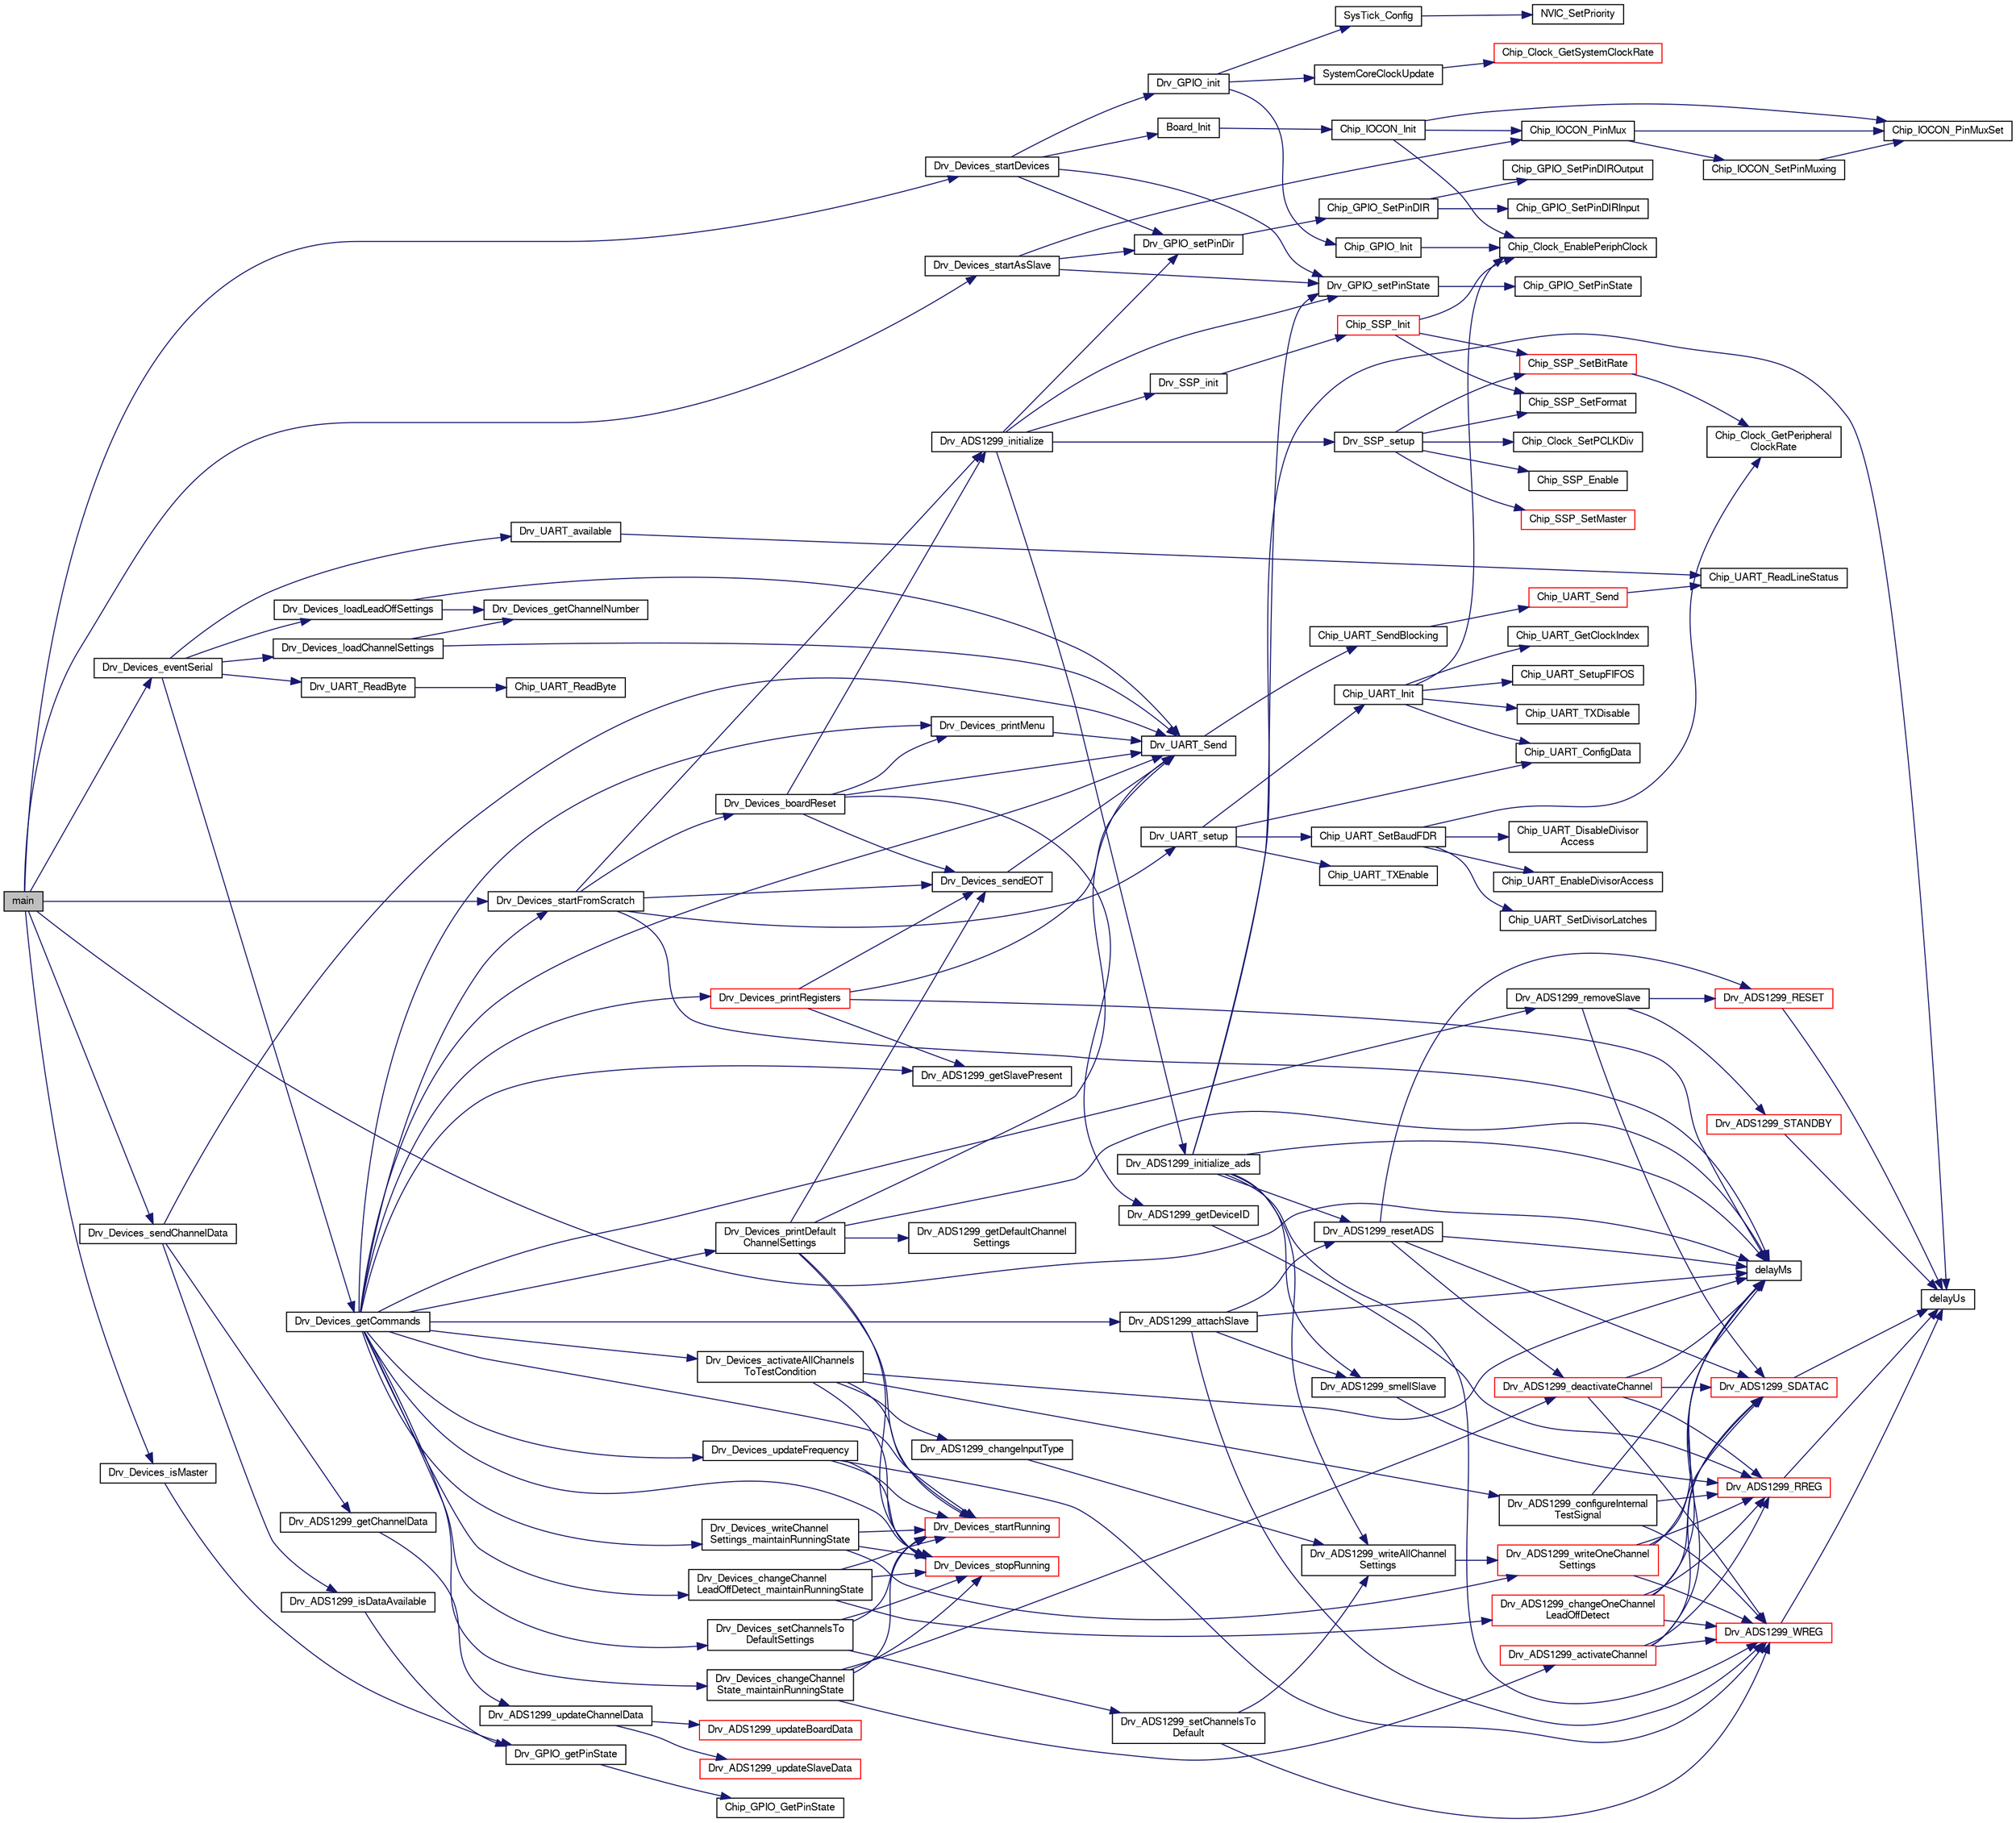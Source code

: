 digraph "main"
{
  edge [fontname="FreeSans",fontsize="10",labelfontname="FreeSans",labelfontsize="10"];
  node [fontname="FreeSans",fontsize="10",shape=record];
  rankdir="LR";
  Node1 [label="main",height=0.2,width=0.4,color="black", fillcolor="grey75", style="filled", fontcolor="black"];
  Node1 -> Node2 [color="midnightblue",fontsize="10",style="solid"];
  Node2 [label="Drv_Devices_startDevices",height=0.2,width=0.4,color="black", fillcolor="white", style="filled",URL="$group__Devices__Library.html#ga752ca1b164444c691ffe54ed89d848c8",tooltip="Call init and start functions of the different peripherals of the uC. "];
  Node2 -> Node3 [color="midnightblue",fontsize="10",style="solid"];
  Node3 [label="Board_Init",height=0.2,width=0.4,color="black", fillcolor="white", style="filled",URL="$group__BOARD__COMMON__API.html#gae8d2d761b984f48c3dbb27dd32a8c119",tooltip="Set up and initialize all required blocks and functions related to the board hardware. "];
  Node3 -> Node4 [color="midnightblue",fontsize="10",style="solid"];
  Node4 [label="Chip_IOCON_Init",height=0.2,width=0.4,color="black", fillcolor="white", style="filled",URL="$group__IOCON__17XX__40XX.html#ga40283d81f5ad91ba8b47647059721c9d",tooltip="Initialize the IOCON peripheral. "];
  Node4 -> Node5 [color="midnightblue",fontsize="10",style="solid"];
  Node5 [label="Chip_Clock_EnablePeriphClock",height=0.2,width=0.4,color="black", fillcolor="white", style="filled",URL="$group__CLOCK__17XX__40XX.html#gac63024a1f928ba359c4f4cac7e48fe39",tooltip="Enables power and clocking for a peripheral. "];
  Node4 -> Node6 [color="midnightblue",fontsize="10",style="solid"];
  Node6 [label="Chip_IOCON_PinMuxSet",height=0.2,width=0.4,color="black", fillcolor="white", style="filled",URL="$group__IOCON__17XX__40XX.html#ga5db68254cabb0d4cd4558d81557b77e4",tooltip="Sets I/O Control pin mux. "];
  Node4 -> Node7 [color="midnightblue",fontsize="10",style="solid"];
  Node7 [label="Chip_IOCON_PinMux",height=0.2,width=0.4,color="black", fillcolor="white", style="filled",URL="$group__IOCON__17XX__40XX.html#gaa2f90b2873cda51e67b3a67d6cc92617",tooltip="Setup pin modes and function. "];
  Node7 -> Node6 [color="midnightblue",fontsize="10",style="solid"];
  Node7 -> Node8 [color="midnightblue",fontsize="10",style="solid"];
  Node8 [label="Chip_IOCON_SetPinMuxing",height=0.2,width=0.4,color="black", fillcolor="white", style="filled",URL="$group__IOCON__17XX__40XX.html#gad97c96e401016cf296e6d20454f1c522",tooltip="Set all I/O Control pin muxing. "];
  Node8 -> Node6 [color="midnightblue",fontsize="10",style="solid"];
  Node2 -> Node9 [color="midnightblue",fontsize="10",style="solid"];
  Node9 [label="Drv_GPIO_init",height=0.2,width=0.4,color="black", fillcolor="white", style="filled",URL="$group__GPIO__Library.html#ga9be5db131ab65deac64ba3f32adc3e0a",tooltip="Initialize GPIO port. "];
  Node9 -> Node10 [color="midnightblue",fontsize="10",style="solid"];
  Node10 [label="Chip_GPIO_Init",height=0.2,width=0.4,color="black", fillcolor="white", style="filled",URL="$group__GPIO__17XX__40XX.html#gaeaca39372c8ff9f288243a20dd2259ce",tooltip="Initialize GPIO block. "];
  Node10 -> Node5 [color="midnightblue",fontsize="10",style="solid"];
  Node9 -> Node11 [color="midnightblue",fontsize="10",style="solid"];
  Node11 [label="SystemCoreClockUpdate",height=0.2,width=0.4,color="black", fillcolor="white", style="filled",URL="$group__SUPPORT__17XX__40XX__FUNC.html#gae0c36a9591fe6e9c45ecb21a794f0f0f",tooltip="Update system core clock rate, should be called if the system has a clock rate change. "];
  Node11 -> Node12 [color="midnightblue",fontsize="10",style="solid"];
  Node12 [label="Chip_Clock_GetSystemClockRate",height=0.2,width=0.4,color="red", fillcolor="white", style="filled",URL="$group__CLOCK__17XX__40XX.html#gaf3dd97239f9db511dbc71c531132cc08",tooltip="Return system clock rate. "];
  Node9 -> Node13 [color="midnightblue",fontsize="10",style="solid"];
  Node13 [label="SysTick_Config",height=0.2,width=0.4,color="black", fillcolor="white", style="filled",URL="$group__CMSIS__Core__SysTickFunctions.html#gae4e8f0238527c69f522029b93c8e5b78",tooltip="System Tick Configuration. "];
  Node13 -> Node14 [color="midnightblue",fontsize="10",style="solid"];
  Node14 [label="NVIC_SetPriority",height=0.2,width=0.4,color="black", fillcolor="white", style="filled",URL="$group__CMSIS__Core__NVICFunctions.html#ga2305cbd44aaad792e3a4e538bdaf14f9",tooltip="Set Interrupt Priority. "];
  Node2 -> Node15 [color="midnightblue",fontsize="10",style="solid"];
  Node15 [label="Drv_GPIO_setPinDir",height=0.2,width=0.4,color="black", fillcolor="white", style="filled",URL="$group__GPIO__Library.html#gab513ddd38bb6f89dfa844fd7ab6c48dd",tooltip="Set GPIO direction for a single GPIO pin. "];
  Node15 -> Node16 [color="midnightblue",fontsize="10",style="solid"];
  Node16 [label="Chip_GPIO_SetPinDIR",height=0.2,width=0.4,color="black", fillcolor="white", style="filled",URL="$group__GPIO__17XX__40XX.html#gac384ba462a45291528e95945c3273772",tooltip="Set GPIO direction for a single GPIO pin. "];
  Node16 -> Node17 [color="midnightblue",fontsize="10",style="solid"];
  Node17 [label="Chip_GPIO_SetPinDIROutput",height=0.2,width=0.4,color="black", fillcolor="white", style="filled",URL="$group__GPIO__17XX__40XX.html#gadd0450341df62f7e13ee57cd249fe2a2",tooltip="Set GPIO direction for a single GPIO pin to an output. "];
  Node16 -> Node18 [color="midnightblue",fontsize="10",style="solid"];
  Node18 [label="Chip_GPIO_SetPinDIRInput",height=0.2,width=0.4,color="black", fillcolor="white", style="filled",URL="$group__GPIO__17XX__40XX.html#ga0c20af0c6b9cee61714643bef6614485",tooltip="Set GPIO direction for a single GPIO pin to an input. "];
  Node2 -> Node19 [color="midnightblue",fontsize="10",style="solid"];
  Node19 [label="Drv_GPIO_setPinState",height=0.2,width=0.4,color="black", fillcolor="white", style="filled",URL="$group__GPIO__Library.html#gaa0fc19aa74a1bf75817ba137e78f7a0a",tooltip="Set a GPIO pin state. "];
  Node19 -> Node20 [color="midnightblue",fontsize="10",style="solid"];
  Node20 [label="Chip_GPIO_SetPinState",height=0.2,width=0.4,color="black", fillcolor="white", style="filled",URL="$group__GPIO__17XX__40XX.html#ga2d8db9f0a52f061d64e8cada713ae03e",tooltip="Set a GPIO pin state. "];
  Node1 -> Node21 [color="midnightblue",fontsize="10",style="solid"];
  Node21 [label="Drv_Devices_isMaster",height=0.2,width=0.4,color="black", fillcolor="white", style="filled",URL="$group__Devices__Library.html#ga92e403bbfcda965385b78ce10bbea47a",tooltip="Determines if the board is Master or Slave and set a flag. "];
  Node21 -> Node22 [color="midnightblue",fontsize="10",style="solid"];
  Node22 [label="Drv_GPIO_getPinState",height=0.2,width=0.4,color="black", fillcolor="white", style="filled",URL="$group__GPIO__Library.html#ga3979c4c389440c603c44afef9b25c6c6",tooltip="Get a GPIO pin state. "];
  Node22 -> Node23 [color="midnightblue",fontsize="10",style="solid"];
  Node23 [label="Chip_GPIO_GetPinState",height=0.2,width=0.4,color="black", fillcolor="white", style="filled",URL="$group__GPIO__17XX__40XX.html#ga9f0e35190f01c706564a88f1f88cf716",tooltip="Get a GPIO pin state via the GPIO byte register. "];
  Node1 -> Node24 [color="midnightblue",fontsize="10",style="solid"];
  Node24 [label="delayMs",height=0.2,width=0.4,color="black", fillcolor="white", style="filled",URL="$group__Devices__Library.html#gadde208bf0ea8bb35d8606d3859219a40",tooltip="Delay in milliseconds. "];
  Node1 -> Node25 [color="midnightblue",fontsize="10",style="solid"];
  Node25 [label="Drv_Devices_startFromScratch",height=0.2,width=0.4,color="black", fillcolor="white", style="filled",URL="$group__Devices__Library.html#ga43e0b770fd7ccd57b3f0d5ddf0eda4be",tooltip="Start the system from scratch, send initial message and get the board ready to get commands..."];
  Node25 -> Node26 [color="midnightblue",fontsize="10",style="solid"];
  Node26 [label="Drv_UART_setup",height=0.2,width=0.4,color="black", fillcolor="white", style="filled",URL="$group__UART__Library.html#ga8026f78d22425b39818431d299d638a3",tooltip="UART initial setup and initialization. "];
  Node26 -> Node27 [color="midnightblue",fontsize="10",style="solid"];
  Node27 [label="Chip_UART_Init",height=0.2,width=0.4,color="black", fillcolor="white", style="filled",URL="$group__UART__17XX__40XX.html#gaf024084be4068e407aab7c30e105f7af",tooltip="Initializes the pUART peripheral. "];
  Node27 -> Node5 [color="midnightblue",fontsize="10",style="solid"];
  Node27 -> Node28 [color="midnightblue",fontsize="10",style="solid"];
  Node28 [label="Chip_UART_GetClockIndex",height=0.2,width=0.4,color="black", fillcolor="white", style="filled",URL="$uart__17xx__40xx_8c.html#a4b6a78420b27ce599f016a640a85f692"];
  Node27 -> Node29 [color="midnightblue",fontsize="10",style="solid"];
  Node29 [label="Chip_UART_SetupFIFOS",height=0.2,width=0.4,color="black", fillcolor="white", style="filled",URL="$group__UART__17XX__40XX.html#gac1a9d00d4f324e319e1486138b097874",tooltip="Setup the UART FIFOs. "];
  Node27 -> Node30 [color="midnightblue",fontsize="10",style="solid"];
  Node30 [label="Chip_UART_TXDisable",height=0.2,width=0.4,color="black", fillcolor="white", style="filled",URL="$group__UART__17XX__40XX.html#ga96589453d52bc5e208ffbeced9a49dab",tooltip="Disable transmission on UART TxD pin. "];
  Node27 -> Node31 [color="midnightblue",fontsize="10",style="solid"];
  Node31 [label="Chip_UART_ConfigData",height=0.2,width=0.4,color="black", fillcolor="white", style="filled",URL="$group__UART__17XX__40XX.html#ga26626229fe35e820bf2daf6a87c43155",tooltip="Configure data width, parity and stop bits. "];
  Node26 -> Node32 [color="midnightblue",fontsize="10",style="solid"];
  Node32 [label="Chip_UART_SetBaudFDR",height=0.2,width=0.4,color="black", fillcolor="white", style="filled",URL="$group__UART__17XX__40XX.html#gad22ce7fc8360c02aab39b2dd586088fd",tooltip="Sets best dividers to get a target bit rate (with fractional divider) "];
  Node32 -> Node33 [color="midnightblue",fontsize="10",style="solid"];
  Node33 [label="Chip_Clock_GetPeripheral\lClockRate",height=0.2,width=0.4,color="black", fillcolor="white", style="filled",URL="$group__CLOCK__17XX__40XX.html#ga9c2bc86c857119426aa6a724c12a6f42",tooltip="Returns clock rate for a peripheral (from peripheral clock) "];
  Node32 -> Node34 [color="midnightblue",fontsize="10",style="solid"];
  Node34 [label="Chip_UART_EnableDivisorAccess",height=0.2,width=0.4,color="black", fillcolor="white", style="filled",URL="$group__UART__17XX__40XX.html#ga7a8e9260541ab5cacefcacbd94725d52",tooltip="Enable access to Divisor Latches. "];
  Node32 -> Node35 [color="midnightblue",fontsize="10",style="solid"];
  Node35 [label="Chip_UART_SetDivisorLatches",height=0.2,width=0.4,color="black", fillcolor="white", style="filled",URL="$group__UART__17XX__40XX.html#ga267fa73ca52d35a7f60f849727c3d2b6",tooltip="Set LSB and MSB divisor latch registers. "];
  Node32 -> Node36 [color="midnightblue",fontsize="10",style="solid"];
  Node36 [label="Chip_UART_DisableDivisor\lAccess",height=0.2,width=0.4,color="black", fillcolor="white", style="filled",URL="$group__UART__17XX__40XX.html#ga81a3df6028c4b08dba38e4f6330d41d7",tooltip="Disable access to Divisor Latches. "];
  Node26 -> Node31 [color="midnightblue",fontsize="10",style="solid"];
  Node26 -> Node37 [color="midnightblue",fontsize="10",style="solid"];
  Node37 [label="Chip_UART_TXEnable",height=0.2,width=0.4,color="black", fillcolor="white", style="filled",URL="$group__UART__17XX__40XX.html#gafe3fef953086848a51b8ec148c9fff2a",tooltip="Enable transmission on UART TxD pin. "];
  Node25 -> Node38 [color="midnightblue",fontsize="10",style="solid"];
  Node38 [label="Drv_ADS1299_initialize",height=0.2,width=0.4,color="black", fillcolor="white", style="filled",URL="$group__ADS1299__Library.html#ga3a5f7edb0cb404ffa6865a56573a0c4b",tooltip="Configure pines connected to the ADS and the ADS itself. "];
  Node38 -> Node15 [color="midnightblue",fontsize="10",style="solid"];
  Node38 -> Node19 [color="midnightblue",fontsize="10",style="solid"];
  Node38 -> Node39 [color="midnightblue",fontsize="10",style="solid"];
  Node39 [label="Drv_SSP_init",height=0.2,width=0.4,color="black", fillcolor="white", style="filled",URL="$group__SSP__Library.html#ga0c5eb23f106efe0d4b8687874954c549",tooltip="Init the SSP module. "];
  Node39 -> Node40 [color="midnightblue",fontsize="10",style="solid"];
  Node40 [label="Chip_SSP_Init",height=0.2,width=0.4,color="red", fillcolor="white", style="filled",URL="$group__SSP__17XX__40XX.html#ga66e20405561e8d3dacba65cbfe41d556",tooltip="Initialize the SSP. "];
  Node40 -> Node5 [color="midnightblue",fontsize="10",style="solid"];
  Node40 -> Node41 [color="midnightblue",fontsize="10",style="solid"];
  Node41 [label="Chip_SSP_SetFormat",height=0.2,width=0.4,color="black", fillcolor="white", style="filled",URL="$group__SSP__17XX__40XX.html#ga381ba3a6b470b2c84468b88deed8ac18",tooltip="Set up the SSP frame format. "];
  Node40 -> Node42 [color="midnightblue",fontsize="10",style="solid"];
  Node42 [label="Chip_SSP_SetBitRate",height=0.2,width=0.4,color="red", fillcolor="white", style="filled",URL="$group__SSP__17XX__40XX.html#ga373660d8ad7b28fb71209539b1e72717",tooltip="Set the clock frequency for SSP interface. "];
  Node42 -> Node33 [color="midnightblue",fontsize="10",style="solid"];
  Node38 -> Node43 [color="midnightblue",fontsize="10",style="solid"];
  Node43 [label="Drv_SSP_setup",height=0.2,width=0.4,color="black", fillcolor="white", style="filled",URL="$group__SSP__Library.html#ga0f01059c0a84ecf456f3ad9d38b9794b",tooltip="Configuration of format and data of the SSP module. "];
  Node43 -> Node41 [color="midnightblue",fontsize="10",style="solid"];
  Node43 -> Node44 [color="midnightblue",fontsize="10",style="solid"];
  Node44 [label="Chip_SSP_Enable",height=0.2,width=0.4,color="black", fillcolor="white", style="filled",URL="$group__SSP__17XX__40XX.html#gaf49b9a4689c9ae39bbd8c1ac20d31073",tooltip="Enable SSP operation. "];
  Node43 -> Node45 [color="midnightblue",fontsize="10",style="solid"];
  Node45 [label="Chip_SSP_SetMaster",height=0.2,width=0.4,color="red", fillcolor="white", style="filled",URL="$group__SSP__17XX__40XX.html#ga60e601329b0aa6afe5f355dc6e8f84bd",tooltip="Set the SSP operating modes, master or slave. "];
  Node43 -> Node46 [color="midnightblue",fontsize="10",style="solid"];
  Node46 [label="Chip_Clock_SetPCLKDiv",height=0.2,width=0.4,color="black", fillcolor="white", style="filled",URL="$group__CLOCK__17XX__40XX.html#ga847b9fe292e8d5461c02750a21d34885",tooltip="Sets a clock divider for all peripherals. "];
  Node43 -> Node42 [color="midnightblue",fontsize="10",style="solid"];
  Node38 -> Node47 [color="midnightblue",fontsize="10",style="solid"];
  Node47 [label="Drv_ADS1299_initialize_ads",height=0.2,width=0.4,color="black", fillcolor="white", style="filled",URL="$group__ADS1299__Library.html#ga7d4e3c16375e804d9275b55a5872410b",tooltip="Hard Reset ADS and power up sequence. "];
  Node47 -> Node24 [color="midnightblue",fontsize="10",style="solid"];
  Node47 -> Node19 [color="midnightblue",fontsize="10",style="solid"];
  Node47 -> Node48 [color="midnightblue",fontsize="10",style="solid"];
  Node48 [label="delayUs",height=0.2,width=0.4,color="black", fillcolor="white", style="filled",URL="$group__Devices__Library.html#ga120f8cfcae7121ef62deee0473cf19ee",tooltip="Delay in microseconds. "];
  Node47 -> Node49 [color="midnightblue",fontsize="10",style="solid"];
  Node49 [label="Drv_ADS1299_resetADS",height=0.2,width=0.4,color="black", fillcolor="white", style="filled",URL="$group__ADS1299__Library.html#gaf00abe725d1194171c9b84ab1c9aa356",tooltip="Reset all the ADS1299 settings. Stops all data acquisition. "];
  Node49 -> Node50 [color="midnightblue",fontsize="10",style="solid"];
  Node50 [label="Drv_ADS1299_RESET",height=0.2,width=0.4,color="red", fillcolor="white", style="filled",URL="$group__ADS1299__Library.html#ga33a611c58e5bd53c062d118be8a09d9e",tooltip="Set all register values to default. "];
  Node50 -> Node48 [color="midnightblue",fontsize="10",style="solid"];
  Node49 -> Node51 [color="midnightblue",fontsize="10",style="solid"];
  Node51 [label="Drv_ADS1299_SDATAC",height=0.2,width=0.4,color="red", fillcolor="white", style="filled",URL="$group__ADS1299__Library.html#ga9715d3a40b02158b668d9c82bd0af79a",tooltip="Get out of read data continuous mode. "];
  Node51 -> Node48 [color="midnightblue",fontsize="10",style="solid"];
  Node49 -> Node24 [color="midnightblue",fontsize="10",style="solid"];
  Node49 -> Node52 [color="midnightblue",fontsize="10",style="solid"];
  Node52 [label="Drv_ADS1299_deactivateChannel",height=0.2,width=0.4,color="red", fillcolor="white", style="filled",URL="$group__ADS1299__Library.html#gaf752ff51f24643ab51099720f9d69846",tooltip="De-activate specific channel N. "];
  Node52 -> Node51 [color="midnightblue",fontsize="10",style="solid"];
  Node52 -> Node24 [color="midnightblue",fontsize="10",style="solid"];
  Node52 -> Node53 [color="midnightblue",fontsize="10",style="solid"];
  Node53 [label="Drv_ADS1299_RREG",height=0.2,width=0.4,color="red", fillcolor="white", style="filled",URL="$group__ADS1299__Library.html#ga1c03d79e9a6080ed2de6916b1dd47849",tooltip="Read one ADS register. "];
  Node53 -> Node48 [color="midnightblue",fontsize="10",style="solid"];
  Node52 -> Node54 [color="midnightblue",fontsize="10",style="solid"];
  Node54 [label="Drv_ADS1299_WREG",height=0.2,width=0.4,color="red", fillcolor="white", style="filled",URL="$group__ADS1299__Library.html#gaeb3dbf8ae39e90411b32757240f61b8b",tooltip="Write one ADS register. "];
  Node54 -> Node48 [color="midnightblue",fontsize="10",style="solid"];
  Node47 -> Node54 [color="midnightblue",fontsize="10",style="solid"];
  Node47 -> Node55 [color="midnightblue",fontsize="10",style="solid"];
  Node55 [label="Drv_ADS1299_smellSlave",height=0.2,width=0.4,color="black", fillcolor="white", style="filled",URL="$group__ADS1299__Library.html#ga9d74c4bec77d3719c9334d953e2ac590",tooltip="Check if Slave Board is present. "];
  Node55 -> Node53 [color="midnightblue",fontsize="10",style="solid"];
  Node47 -> Node56 [color="midnightblue",fontsize="10",style="solid"];
  Node56 [label="Drv_ADS1299_writeAllChannel\lSettings",height=0.2,width=0.4,color="black", fillcolor="white", style="filled",URL="$group__ADS1299__Library.html#ga6191cb19901b35ad7f9e5d999064dac3",tooltip="Write settings of all channels. "];
  Node56 -> Node57 [color="midnightblue",fontsize="10",style="solid"];
  Node57 [label="Drv_ADS1299_writeOneChannel\lSettings",height=0.2,width=0.4,color="red", fillcolor="white", style="filled",URL="$group__ADS1299__Library.html#gab10b419566b34fa502514a113505312d",tooltip="Write settings of only one specific channel. "];
  Node57 -> Node51 [color="midnightblue",fontsize="10",style="solid"];
  Node57 -> Node24 [color="midnightblue",fontsize="10",style="solid"];
  Node57 -> Node54 [color="midnightblue",fontsize="10",style="solid"];
  Node57 -> Node53 [color="midnightblue",fontsize="10",style="solid"];
  Node25 -> Node24 [color="midnightblue",fontsize="10",style="solid"];
  Node25 -> Node58 [color="midnightblue",fontsize="10",style="solid"];
  Node58 [label="Drv_Devices_boardReset",height=0.2,width=0.4,color="black", fillcolor="white", style="filled",URL="$group__Devices__Library.html#gab949068810476a2e08078aa7eab15a83"];
  Node58 -> Node38 [color="midnightblue",fontsize="10",style="solid"];
  Node58 -> Node59 [color="midnightblue",fontsize="10",style="solid"];
  Node59 [label="Drv_UART_Send",height=0.2,width=0.4,color="black", fillcolor="white", style="filled",URL="$group__UART__Library.html#ga3cd9c151bd9649652b8f6c7a8a371f4b",tooltip="Send data by UART. "];
  Node59 -> Node60 [color="midnightblue",fontsize="10",style="solid"];
  Node60 [label="Chip_UART_SendBlocking",height=0.2,width=0.4,color="black", fillcolor="white", style="filled",URL="$group__UART__17XX__40XX.html#gad2e45d820abdd0e1790ebd61938c100a",tooltip="Transmit a byte array through the UART peripheral (blocking) "];
  Node60 -> Node61 [color="midnightblue",fontsize="10",style="solid"];
  Node61 [label="Chip_UART_Send",height=0.2,width=0.4,color="red", fillcolor="white", style="filled",URL="$group__UART__17XX__40XX.html#gacbd726b1450510892272857e43854c4c",tooltip="Transmit a byte array through the UART peripheral (non-blocking) "];
  Node61 -> Node62 [color="midnightblue",fontsize="10",style="solid"];
  Node62 [label="Chip_UART_ReadLineStatus",height=0.2,width=0.4,color="black", fillcolor="white", style="filled",URL="$group__UART__17XX__40XX.html#gaf15ab7a9529d102b91760ed5587b279a",tooltip="Return Line Status register/status (LSR) "];
  Node58 -> Node63 [color="midnightblue",fontsize="10",style="solid"];
  Node63 [label="Drv_ADS1299_getDeviceID",height=0.2,width=0.4,color="black", fillcolor="white", style="filled",URL="$group__ADS1299__Library.html#ga812e36de1efba860dca4dec17b08b1a6",tooltip="Return the ID of the AFE device. "];
  Node63 -> Node53 [color="midnightblue",fontsize="10",style="solid"];
  Node58 -> Node64 [color="midnightblue",fontsize="10",style="solid"];
  Node64 [label="Drv_Devices_printMenu",height=0.2,width=0.4,color="black", fillcolor="white", style="filled",URL="$group__Devices__Library.html#gac177c9b23475b7551fbcebe3db410bf0",tooltip="Print menu. "];
  Node64 -> Node59 [color="midnightblue",fontsize="10",style="solid"];
  Node58 -> Node65 [color="midnightblue",fontsize="10",style="solid"];
  Node65 [label="Drv_Devices_sendEOT",height=0.2,width=0.4,color="black", fillcolor="white", style="filled",URL="$group__Devices__Library.html#ga26ea493ed59bae1e6a0c0af4ece44f40",tooltip="Send characters to shake hands with the controlling program. "];
  Node65 -> Node59 [color="midnightblue",fontsize="10",style="solid"];
  Node25 -> Node65 [color="midnightblue",fontsize="10",style="solid"];
  Node1 -> Node66 [color="midnightblue",fontsize="10",style="solid"];
  Node66 [label="Drv_Devices_sendChannelData",height=0.2,width=0.4,color="black", fillcolor="white", style="filled",URL="$group__Devices__Library.html#ga828212dc5604557924cd8ea9e6252c6c",tooltip="Send via UART the data acquired by the ADS. "];
  Node66 -> Node67 [color="midnightblue",fontsize="10",style="solid"];
  Node67 [label="Drv_ADS1299_isDataAvailable",height=0.2,width=0.4,color="black", fillcolor="white", style="filled",URL="$group__ADS1299__Library.html#ga55bafd8fc454bf91a40711e71c9028e0",tooltip="Query to see if data is available from the ADS1299. "];
  Node67 -> Node22 [color="midnightblue",fontsize="10",style="solid"];
  Node66 -> Node68 [color="midnightblue",fontsize="10",style="solid"];
  Node68 [label="Drv_ADS1299_getChannelData",height=0.2,width=0.4,color="black", fillcolor="white", style="filled",URL="$group__ADS1299__Library.html#ga7b9304053ccfe17319cc73d1c5c738c1",tooltip="Function to get Channel Data. "];
  Node68 -> Node69 [color="midnightblue",fontsize="10",style="solid"];
  Node69 [label="Drv_ADS1299_updateChannelData",height=0.2,width=0.4,color="black", fillcolor="white", style="filled",URL="$group__ADS1299__Library.html#gab649fc7f231ca292b9c06cc31e50fff1",tooltip="Function called to receive new data from the ADS1299. "];
  Node69 -> Node70 [color="midnightblue",fontsize="10",style="solid"];
  Node70 [label="Drv_ADS1299_updateBoardData",height=0.2,width=0.4,color="red", fillcolor="white", style="filled",URL="$group__ADS1299__Library.html#ga6a7fda986df83568223e0d81ec493169",tooltip="Function called to receive new data from the master board. "];
  Node69 -> Node71 [color="midnightblue",fontsize="10",style="solid"];
  Node71 [label="Drv_ADS1299_updateSlaveData",height=0.2,width=0.4,color="red", fillcolor="white", style="filled",URL="$group__ADS1299__Library.html#gaf7e73c7a2a885b3ce8c63cc1af03851c",tooltip="Function called to receive new data from the slave board. "];
  Node66 -> Node59 [color="midnightblue",fontsize="10",style="solid"];
  Node1 -> Node72 [color="midnightblue",fontsize="10",style="solid"];
  Node72 [label="Drv_Devices_eventSerial",height=0.2,width=0.4,color="black", fillcolor="white", style="filled",URL="$group__Devices__Library.html#ga8092c357f91843e6fa9db02735addc7d",tooltip="Function for receiving new commands. "];
  Node72 -> Node73 [color="midnightblue",fontsize="10",style="solid"];
  Node73 [label="Drv_UART_available",height=0.2,width=0.4,color="black", fillcolor="white", style="filled",URL="$group__UART__Library.html#ga7a96fcb2dfc23bcf106ef05a6e348eb4",tooltip="Indicates if there is new data to be read. "];
  Node73 -> Node62 [color="midnightblue",fontsize="10",style="solid"];
  Node72 -> Node74 [color="midnightblue",fontsize="10",style="solid"];
  Node74 [label="Drv_UART_ReadByte",height=0.2,width=0.4,color="black", fillcolor="white", style="filled",URL="$group__UART__Library.html#ga0332d0b4b9dee94a3464a62ab776b594",tooltip="Read one byte. "];
  Node74 -> Node75 [color="midnightblue",fontsize="10",style="solid"];
  Node75 [label="Chip_UART_ReadByte",height=0.2,width=0.4,color="black", fillcolor="white", style="filled",URL="$group__UART__17XX__40XX.html#ga8eec9067080637eea7ecfedac6586fe9",tooltip="Read a single byte data from the UART peripheral. "];
  Node72 -> Node76 [color="midnightblue",fontsize="10",style="solid"];
  Node76 [label="Drv_Devices_loadChannelSettings",height=0.2,width=0.4,color="black", fillcolor="white", style="filled",URL="$group__Devices__Library.html#ga1b75ac5dd3eb55ef54cff5de501875a9",tooltip="Retrieve parameters and execute channel settings. "];
  Node76 -> Node77 [color="midnightblue",fontsize="10",style="solid"];
  Node77 [label="Drv_Devices_getChannelNumber",height=0.2,width=0.4,color="black", fillcolor="white", style="filled",URL="$group__Devices__Library.html#ga648ce331709a942df57efd5b8645db13",tooltip="Convert channel number from character to number. "];
  Node76 -> Node59 [color="midnightblue",fontsize="10",style="solid"];
  Node72 -> Node78 [color="midnightblue",fontsize="10",style="solid"];
  Node78 [label="Drv_Devices_loadLeadOffSettings",height=0.2,width=0.4,color="black", fillcolor="white", style="filled",URL="$group__Devices__Library.html#ga91621cb0b85d8918aa835f198c827379",tooltip="Retrieve parameters and execute channel settings. "];
  Node78 -> Node77 [color="midnightblue",fontsize="10",style="solid"];
  Node78 -> Node59 [color="midnightblue",fontsize="10",style="solid"];
  Node72 -> Node79 [color="midnightblue",fontsize="10",style="solid"];
  Node79 [label="Drv_Devices_getCommands",height=0.2,width=0.4,color="black", fillcolor="white", style="filled",URL="$group__Devices__Library.html#gafb56f6b90c50e36cd6e34665d85fb903",tooltip="Function for interpreting commands. "];
  Node79 -> Node59 [color="midnightblue",fontsize="10",style="solid"];
  Node79 -> Node80 [color="midnightblue",fontsize="10",style="solid"];
  Node80 [label="Drv_Devices_changeChannel\lState_maintainRunningState",height=0.2,width=0.4,color="black", fillcolor="white", style="filled",URL="$group__Devices__Library.html#gacf4dbff760e8426996f21c8a68d77cef",tooltip="Activate or De-activate channel maintaining running state. "];
  Node80 -> Node81 [color="midnightblue",fontsize="10",style="solid"];
  Node81 [label="Drv_Devices_stopRunning",height=0.2,width=0.4,color="red", fillcolor="white", style="filled",URL="$group__Devices__Library.html#ga8584f49a773b7e9add0e51bb0057fb54",tooltip="Stop data acquisition. "];
  Node80 -> Node82 [color="midnightblue",fontsize="10",style="solid"];
  Node82 [label="Drv_ADS1299_activateChannel",height=0.2,width=0.4,color="red", fillcolor="white", style="filled",URL="$group__ADS1299__Library.html#ga265dd2d7a4bd35e681d566e3a2c517ce",tooltip="Activate specific channel N. "];
  Node82 -> Node51 [color="midnightblue",fontsize="10",style="solid"];
  Node82 -> Node54 [color="midnightblue",fontsize="10",style="solid"];
  Node82 -> Node53 [color="midnightblue",fontsize="10",style="solid"];
  Node82 -> Node24 [color="midnightblue",fontsize="10",style="solid"];
  Node80 -> Node52 [color="midnightblue",fontsize="10",style="solid"];
  Node80 -> Node83 [color="midnightblue",fontsize="10",style="solid"];
  Node83 [label="Drv_Devices_startRunning",height=0.2,width=0.4,color="red", fillcolor="white", style="filled",URL="$group__Devices__Library.html#ga7f4ddcd86724d8aad896ff12e43146ca",tooltip="Start data acquisition. "];
  Node79 -> Node84 [color="midnightblue",fontsize="10",style="solid"];
  Node84 [label="Drv_Devices_activateAllChannels\lToTestCondition",height=0.2,width=0.4,color="black", fillcolor="white", style="filled",URL="$group__Devices__Library.html#ga42ce5be2b197d04b4b0a9918a11ea457",tooltip="Set test inputs to all channels. "];
  Node84 -> Node81 [color="midnightblue",fontsize="10",style="solid"];
  Node84 -> Node24 [color="midnightblue",fontsize="10",style="solid"];
  Node84 -> Node85 [color="midnightblue",fontsize="10",style="solid"];
  Node85 [label="Drv_ADS1299_configureInternal\lTestSignal",height=0.2,width=0.4,color="black", fillcolor="white", style="filled",URL="$group__ADS1299__Library.html#gab82c3d9732f1cf5d5fc8017cd807f035",tooltip="Configure the test signals that can be inernally generated by the ADS1299. "];
  Node85 -> Node53 [color="midnightblue",fontsize="10",style="solid"];
  Node85 -> Node54 [color="midnightblue",fontsize="10",style="solid"];
  Node85 -> Node24 [color="midnightblue",fontsize="10",style="solid"];
  Node84 -> Node86 [color="midnightblue",fontsize="10",style="solid"];
  Node86 [label="Drv_ADS1299_changeInputType",height=0.2,width=0.4,color="black", fillcolor="white", style="filled",URL="$group__ADS1299__Library.html#ga1377f541513a9626c05ba013f081cab4",tooltip="Change the source of signal connected to the inputs of the ADS1299. "];
  Node86 -> Node56 [color="midnightblue",fontsize="10",style="solid"];
  Node84 -> Node83 [color="midnightblue",fontsize="10",style="solid"];
  Node79 -> Node87 [color="midnightblue",fontsize="10",style="solid"];
  Node87 [label="Drv_Devices_writeChannel\lSettings_maintainRunningState",height=0.2,width=0.4,color="black", fillcolor="white", style="filled",URL="$group__Devices__Library.html#gafd94e72e2e363f075a57a091e26424b2",tooltip="Stop acquisition, set the channels and re-start acquisition. "];
  Node87 -> Node81 [color="midnightblue",fontsize="10",style="solid"];
  Node87 -> Node57 [color="midnightblue",fontsize="10",style="solid"];
  Node87 -> Node83 [color="midnightblue",fontsize="10",style="solid"];
  Node79 -> Node88 [color="midnightblue",fontsize="10",style="solid"];
  Node88 [label="Drv_Devices_setChannelsTo\lDefaultSettings",height=0.2,width=0.4,color="black", fillcolor="white", style="filled",URL="$group__Devices__Library.html#gaa48520ff061081dab8c49d26bf9404dd",tooltip="Set all channels to the default settings. "];
  Node88 -> Node81 [color="midnightblue",fontsize="10",style="solid"];
  Node88 -> Node89 [color="midnightblue",fontsize="10",style="solid"];
  Node89 [label="Drv_ADS1299_setChannelsTo\lDefault",height=0.2,width=0.4,color="black", fillcolor="white", style="filled",URL="$group__ADS1299__Library.html#gada2653d98d54cb667537d468a5a3e4ce",tooltip="Set all channels with the default values. "];
  Node89 -> Node56 [color="midnightblue",fontsize="10",style="solid"];
  Node89 -> Node54 [color="midnightblue",fontsize="10",style="solid"];
  Node88 -> Node83 [color="midnightblue",fontsize="10",style="solid"];
  Node79 -> Node90 [color="midnightblue",fontsize="10",style="solid"];
  Node90 [label="Drv_Devices_printDefault\lChannelSettings",height=0.2,width=0.4,color="black", fillcolor="white", style="filled",URL="$group__Devices__Library.html#ga1a1a6145a5269b2a7ebd45abdb53b660",tooltip="Print the current Default Channel Settings. "];
  Node90 -> Node81 [color="midnightblue",fontsize="10",style="solid"];
  Node90 -> Node91 [color="midnightblue",fontsize="10",style="solid"];
  Node91 [label="Drv_ADS1299_getDefaultChannel\lSettings",height=0.2,width=0.4,color="black", fillcolor="white", style="filled",URL="$group__ADS1299__Library.html#ga4562e58d7948065c637e9289b4e942ef",tooltip="Return an array with the 6 values of default channel settings. "];
  Node90 -> Node59 [color="midnightblue",fontsize="10",style="solid"];
  Node90 -> Node65 [color="midnightblue",fontsize="10",style="solid"];
  Node90 -> Node24 [color="midnightblue",fontsize="10",style="solid"];
  Node90 -> Node83 [color="midnightblue",fontsize="10",style="solid"];
  Node79 -> Node92 [color="midnightblue",fontsize="10",style="solid"];
  Node92 [label="Drv_Devices_updateFrequency",height=0.2,width=0.4,color="black", fillcolor="white", style="filled",URL="$group__Devices__Library.html#ga2d56cab48a0548365790822b78afa02d",tooltip="Update sampling frequency. "];
  Node92 -> Node81 [color="midnightblue",fontsize="10",style="solid"];
  Node92 -> Node54 [color="midnightblue",fontsize="10",style="solid"];
  Node92 -> Node83 [color="midnightblue",fontsize="10",style="solid"];
  Node79 -> Node93 [color="midnightblue",fontsize="10",style="solid"];
  Node93 [label="Drv_Devices_changeChannel\lLeadOffDetect_maintainRunningState",height=0.2,width=0.4,color="black", fillcolor="white", style="filled",URL="$group__Devices__Library.html#ga87716766599b761bde56572ccaac7946",tooltip="Change lead off detect settings and re-start device. "];
  Node93 -> Node81 [color="midnightblue",fontsize="10",style="solid"];
  Node93 -> Node94 [color="midnightblue",fontsize="10",style="solid"];
  Node94 [label="Drv_ADS1299_changeOneChannel\lLeadOffDetect",height=0.2,width=0.4,color="red", fillcolor="white", style="filled",URL="$group__ADS1299__Library.html#ga7592db204eafa08302261bdaec47020d",tooltip="Change the lead off detect settings for specified channel. "];
  Node94 -> Node51 [color="midnightblue",fontsize="10",style="solid"];
  Node94 -> Node24 [color="midnightblue",fontsize="10",style="solid"];
  Node94 -> Node53 [color="midnightblue",fontsize="10",style="solid"];
  Node94 -> Node54 [color="midnightblue",fontsize="10",style="solid"];
  Node93 -> Node83 [color="midnightblue",fontsize="10",style="solid"];
  Node79 -> Node95 [color="midnightblue",fontsize="10",style="solid"];
  Node95 [label="Drv_ADS1299_getSlavePresent",height=0.2,width=0.4,color="black", fillcolor="white", style="filled",URL="$group__ADS1299__Library.html#gae15b4a58c8244229e31efdc1c66a8672",tooltip="To know if the Slave Board is present. "];
  Node79 -> Node96 [color="midnightblue",fontsize="10",style="solid"];
  Node96 [label="Drv_ADS1299_removeSlave",height=0.2,width=0.4,color="black", fillcolor="white", style="filled",URL="$group__ADS1299__Library.html#gab6a161f709334920b4f69156fe0ce928",tooltip="Stop Slave ADS and remove link. "];
  Node96 -> Node51 [color="midnightblue",fontsize="10",style="solid"];
  Node96 -> Node50 [color="midnightblue",fontsize="10",style="solid"];
  Node96 -> Node97 [color="midnightblue",fontsize="10",style="solid"];
  Node97 [label="Drv_ADS1299_STANDBY",height=0.2,width=0.4,color="red", fillcolor="white", style="filled",URL="$group__ADS1299__Library.html#ga47ebee464895e8e771d03c0f9ca5e21d",tooltip="Go into low power mode. "];
  Node97 -> Node48 [color="midnightblue",fontsize="10",style="solid"];
  Node79 -> Node98 [color="midnightblue",fontsize="10",style="solid"];
  Node98 [label="Drv_ADS1299_attachSlave",height=0.2,width=0.4,color="black", fillcolor="white", style="filled",URL="$group__ADS1299__Library.html#ga3da68a8b941049250800fc068c07a601",tooltip="Configure CLK output and detect Slave board. "];
  Node98 -> Node54 [color="midnightblue",fontsize="10",style="solid"];
  Node98 -> Node24 [color="midnightblue",fontsize="10",style="solid"];
  Node98 -> Node49 [color="midnightblue",fontsize="10",style="solid"];
  Node98 -> Node55 [color="midnightblue",fontsize="10",style="solid"];
  Node79 -> Node83 [color="midnightblue",fontsize="10",style="solid"];
  Node79 -> Node81 [color="midnightblue",fontsize="10",style="solid"];
  Node79 -> Node25 [color="midnightblue",fontsize="10",style="solid"];
  Node79 -> Node99 [color="midnightblue",fontsize="10",style="solid"];
  Node99 [label="Drv_Devices_printRegisters",height=0.2,width=0.4,color="red", fillcolor="white", style="filled",URL="$group__Devices__Library.html#gad214f99a7d211af8779b46b244f99d99",tooltip="Print the current state of all ADS1299 registers. "];
  Node99 -> Node95 [color="midnightblue",fontsize="10",style="solid"];
  Node99 -> Node24 [color="midnightblue",fontsize="10",style="solid"];
  Node99 -> Node59 [color="midnightblue",fontsize="10",style="solid"];
  Node99 -> Node65 [color="midnightblue",fontsize="10",style="solid"];
  Node79 -> Node64 [color="midnightblue",fontsize="10",style="solid"];
  Node1 -> Node100 [color="midnightblue",fontsize="10",style="solid"];
  Node100 [label="Drv_Devices_startAsSlave",height=0.2,width=0.4,color="black", fillcolor="white", style="filled",URL="$group__Devices__Library.html#ga7a5e2ac941ca1d1f308f910539005d4b",tooltip="Start the system as Salve. Configure I/O pins. "];
  Node100 -> Node15 [color="midnightblue",fontsize="10",style="solid"];
  Node100 -> Node7 [color="midnightblue",fontsize="10",style="solid"];
  Node100 -> Node19 [color="midnightblue",fontsize="10",style="solid"];
}
